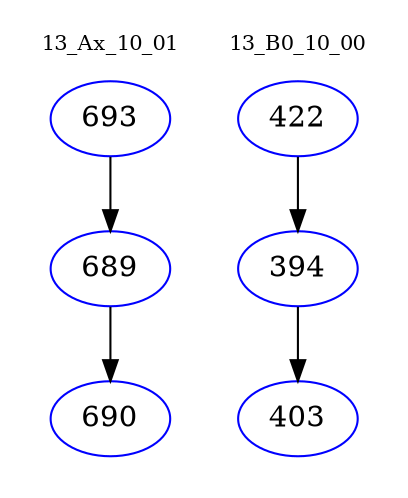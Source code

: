 digraph{
subgraph cluster_0 {
color = white
label = "13_Ax_10_01";
fontsize=10;
T0_693 [label="693", color="blue"]
T0_693 -> T0_689 [color="black"]
T0_689 [label="689", color="blue"]
T0_689 -> T0_690 [color="black"]
T0_690 [label="690", color="blue"]
}
subgraph cluster_1 {
color = white
label = "13_B0_10_00";
fontsize=10;
T1_422 [label="422", color="blue"]
T1_422 -> T1_394 [color="black"]
T1_394 [label="394", color="blue"]
T1_394 -> T1_403 [color="black"]
T1_403 [label="403", color="blue"]
}
}
